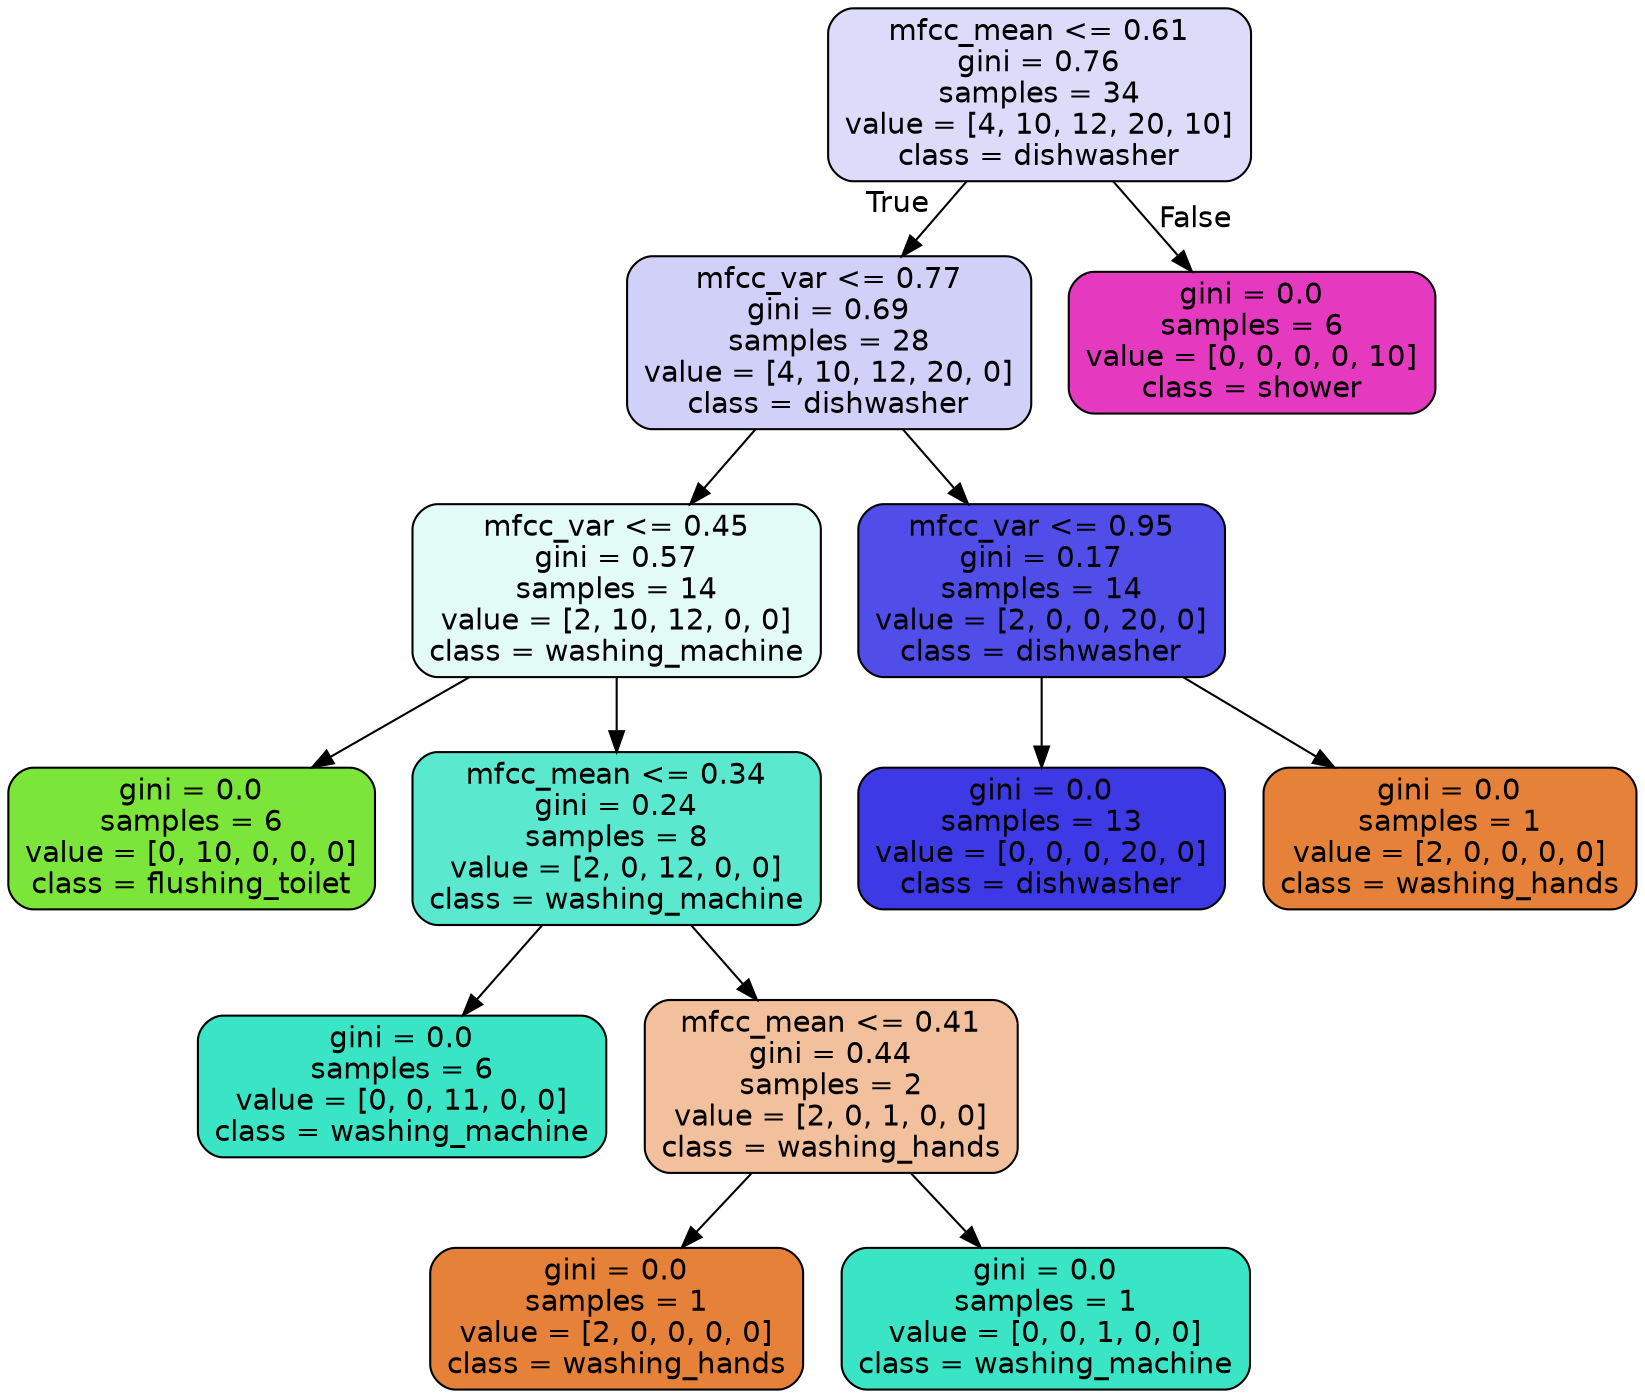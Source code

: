 digraph Tree {
node [shape=box, style="filled, rounded", color="black", fontname="helvetica"] ;
edge [fontname="helvetica"] ;
0 [label="mfcc_mean <= 0.61\ngini = 0.76\nsamples = 34\nvalue = [4, 10, 12, 20, 10]\nclass = dishwasher", fillcolor="#dcdbfa"] ;
1 [label="mfcc_var <= 0.77\ngini = 0.69\nsamples = 28\nvalue = [4, 10, 12, 20, 0]\nclass = dishwasher", fillcolor="#d1d0f9"] ;
0 -> 1 [labeldistance=2.5, labelangle=45, headlabel="True"] ;
2 [label="mfcc_var <= 0.45\ngini = 0.57\nsamples = 14\nvalue = [2, 10, 12, 0, 0]\nclass = washing_machine", fillcolor="#e3fbf7"] ;
1 -> 2 ;
3 [label="gini = 0.0\nsamples = 6\nvalue = [0, 10, 0, 0, 0]\nclass = flushing_toilet", fillcolor="#7be539"] ;
2 -> 3 ;
4 [label="mfcc_mean <= 0.34\ngini = 0.24\nsamples = 8\nvalue = [2, 0, 12, 0, 0]\nclass = washing_machine", fillcolor="#5ae9cf"] ;
2 -> 4 ;
5 [label="gini = 0.0\nsamples = 6\nvalue = [0, 0, 11, 0, 0]\nclass = washing_machine", fillcolor="#39e5c5"] ;
4 -> 5 ;
6 [label="mfcc_mean <= 0.41\ngini = 0.44\nsamples = 2\nvalue = [2, 0, 1, 0, 0]\nclass = washing_hands", fillcolor="#f2c09c"] ;
4 -> 6 ;
7 [label="gini = 0.0\nsamples = 1\nvalue = [2, 0, 0, 0, 0]\nclass = washing_hands", fillcolor="#e58139"] ;
6 -> 7 ;
8 [label="gini = 0.0\nsamples = 1\nvalue = [0, 0, 1, 0, 0]\nclass = washing_machine", fillcolor="#39e5c5"] ;
6 -> 8 ;
9 [label="mfcc_var <= 0.95\ngini = 0.17\nsamples = 14\nvalue = [2, 0, 0, 20, 0]\nclass = dishwasher", fillcolor="#504de8"] ;
1 -> 9 ;
10 [label="gini = 0.0\nsamples = 13\nvalue = [0, 0, 0, 20, 0]\nclass = dishwasher", fillcolor="#3c39e5"] ;
9 -> 10 ;
11 [label="gini = 0.0\nsamples = 1\nvalue = [2, 0, 0, 0, 0]\nclass = washing_hands", fillcolor="#e58139"] ;
9 -> 11 ;
12 [label="gini = 0.0\nsamples = 6\nvalue = [0, 0, 0, 0, 10]\nclass = shower", fillcolor="#e539c0"] ;
0 -> 12 [labeldistance=2.5, labelangle=-45, headlabel="False"] ;
}
